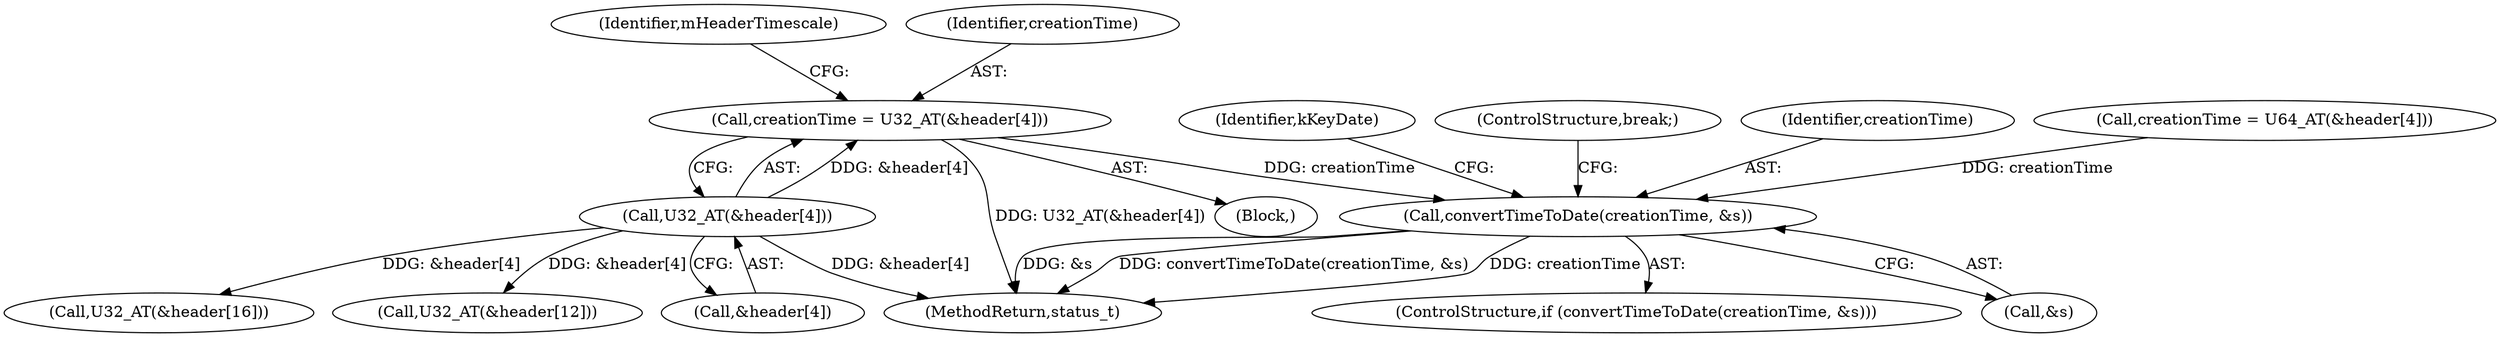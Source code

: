 digraph "0_Android_8a3a2f6ea7defe1a81bb32b3c9f3537f84749b9d@API" {
"1003180" [label="(Call,creationTime = U32_AT(&header[4]))"];
"1003182" [label="(Call,U32_AT(&header[4]))"];
"1003237" [label="(Call,convertTimeToDate(creationTime, &s))"];
"1003243" [label="(Identifier,kKeyDate)"];
"1003236" [label="(ControlStructure,if (convertTimeToDate(creationTime, &s)))"];
"1003197" [label="(Call,U32_AT(&header[16]))"];
"1003245" [label="(ControlStructure,break;)"];
"1003923" [label="(MethodReturn,status_t)"];
"1003239" [label="(Call,&s)"];
"1003188" [label="(Identifier,mHeaderTimescale)"];
"1003181" [label="(Identifier,creationTime)"];
"1003238" [label="(Identifier,creationTime)"];
"1003139" [label="(Call,creationTime = U64_AT(&header[4]))"];
"1003179" [label="(Block,)"];
"1003189" [label="(Call,U32_AT(&header[12]))"];
"1003183" [label="(Call,&header[4])"];
"1003237" [label="(Call,convertTimeToDate(creationTime, &s))"];
"1003182" [label="(Call,U32_AT(&header[4]))"];
"1003180" [label="(Call,creationTime = U32_AT(&header[4]))"];
"1003180" -> "1003179"  [label="AST: "];
"1003180" -> "1003182"  [label="CFG: "];
"1003181" -> "1003180"  [label="AST: "];
"1003182" -> "1003180"  [label="AST: "];
"1003188" -> "1003180"  [label="CFG: "];
"1003180" -> "1003923"  [label="DDG: U32_AT(&header[4])"];
"1003182" -> "1003180"  [label="DDG: &header[4]"];
"1003180" -> "1003237"  [label="DDG: creationTime"];
"1003182" -> "1003183"  [label="CFG: "];
"1003183" -> "1003182"  [label="AST: "];
"1003182" -> "1003923"  [label="DDG: &header[4]"];
"1003182" -> "1003189"  [label="DDG: &header[4]"];
"1003182" -> "1003197"  [label="DDG: &header[4]"];
"1003237" -> "1003236"  [label="AST: "];
"1003237" -> "1003239"  [label="CFG: "];
"1003238" -> "1003237"  [label="AST: "];
"1003239" -> "1003237"  [label="AST: "];
"1003243" -> "1003237"  [label="CFG: "];
"1003245" -> "1003237"  [label="CFG: "];
"1003237" -> "1003923"  [label="DDG: &s"];
"1003237" -> "1003923"  [label="DDG: convertTimeToDate(creationTime, &s)"];
"1003237" -> "1003923"  [label="DDG: creationTime"];
"1003139" -> "1003237"  [label="DDG: creationTime"];
}
